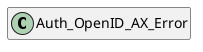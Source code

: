 @startuml
set namespaceSeparator \\
hide members
hide << alias >> circle

class Auth_OpenID_AX_Error
@enduml
